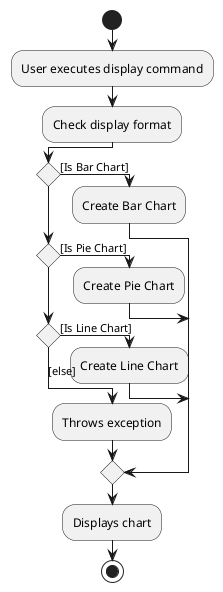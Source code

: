 @startuml
!pragma useVerticalIf on
start
:User executes display command;

    :Check display format;
    if() then([Is Bar Chart])
    :Create Bar Chart;
    elseif() then([Is Pie Chart])
    :Create Pie Chart;
    elseif() then([Is Line Chart])
    :Create Line Chart;
    else ([else])
    :Throws exception;
    endif
    :Displays chart;

stop
@enduml